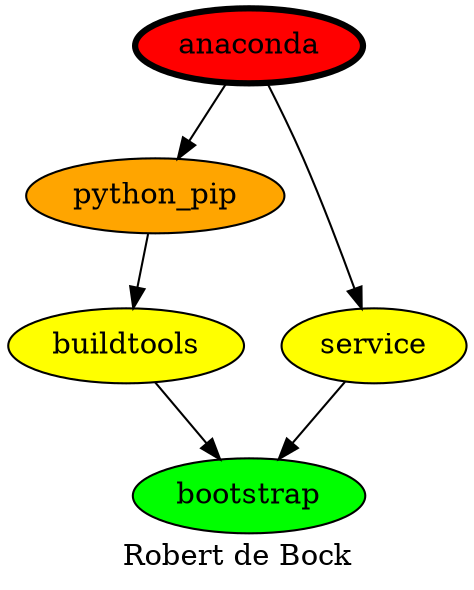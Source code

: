 digraph PhiloDilemma {
  label = "Robert de Bock" ;
  overlap=false
  {
    bootstrap [fillcolor=green style=filled]
    buildtools [fillcolor=yellow style=filled]
    "python_pip" [fillcolor=orange style=filled]
    anaconda [fillcolor=red style=filled penwidth=3]
    service [fillcolor=yellow style=filled]
  }
  {buildtools service} -> bootstrap
  "python_pip" -> buildtools
  anaconda -> {"python_pip" service}
}
